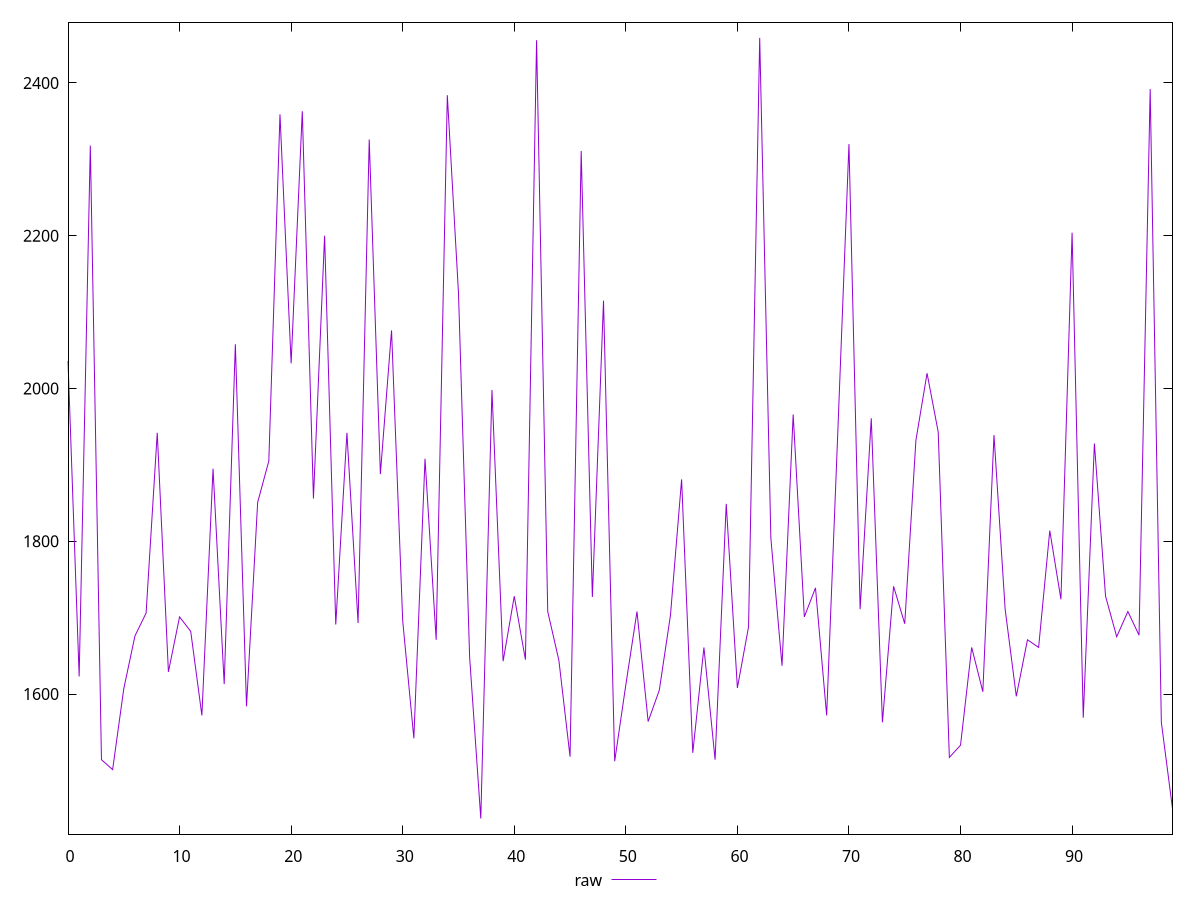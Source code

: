 reset

$raw <<EOF
0 2036
1 1623
2 2318
3 1514
4 1501
5 1607
6 1676
7 1706
8 1942
9 1629
10 1701
11 1682
12 1572
13 1895
14 1613
15 2058
16 1584
17 1851
18 1905
19 2359
20 2033
21 2363
22 1856
23 2200
24 1691
25 1942
26 1693
27 2326
28 1888
29 2076
30 1696
31 1542
32 1908
33 1671
34 2384
35 2125
36 1648
37 1437
38 1998
39 1643
40 1728
41 1645
42 2456
43 1708
44 1644
45 1518
46 2311
47 1727
48 2115
49 1512
50 1612
51 1708
52 1564
53 1605
54 1703
55 1881
56 1523
57 1661
58 1514
59 1849
60 1608
61 1688
62 2459
63 1804
64 1637
65 1966
66 1701
67 1739
68 1572
69 1943
70 2320
71 1711
72 1961
73 1563
74 1741
75 1692
76 1932
77 2020
78 1943
79 1517
80 1533
81 1661
82 1603
83 1939
84 1711
85 1597
86 1671
87 1661
88 1814
89 1724
90 2204
91 1569
92 1928
93 1728
94 1675
95 1708
96 1677
97 2392
98 1563
99 1450
EOF

set key outside below
set xrange [0:99]
set yrange [1416.56:2479.44]
set trange [1416.56:2479.44]
set terminal svg size 640, 500 enhanced background rgb 'white'
set output "report_00015_2021-02-09T16-11-33.973Z/render-blocking-resources/samples/pages/raw/values.svg"

plot $raw title "raw" with line

reset
